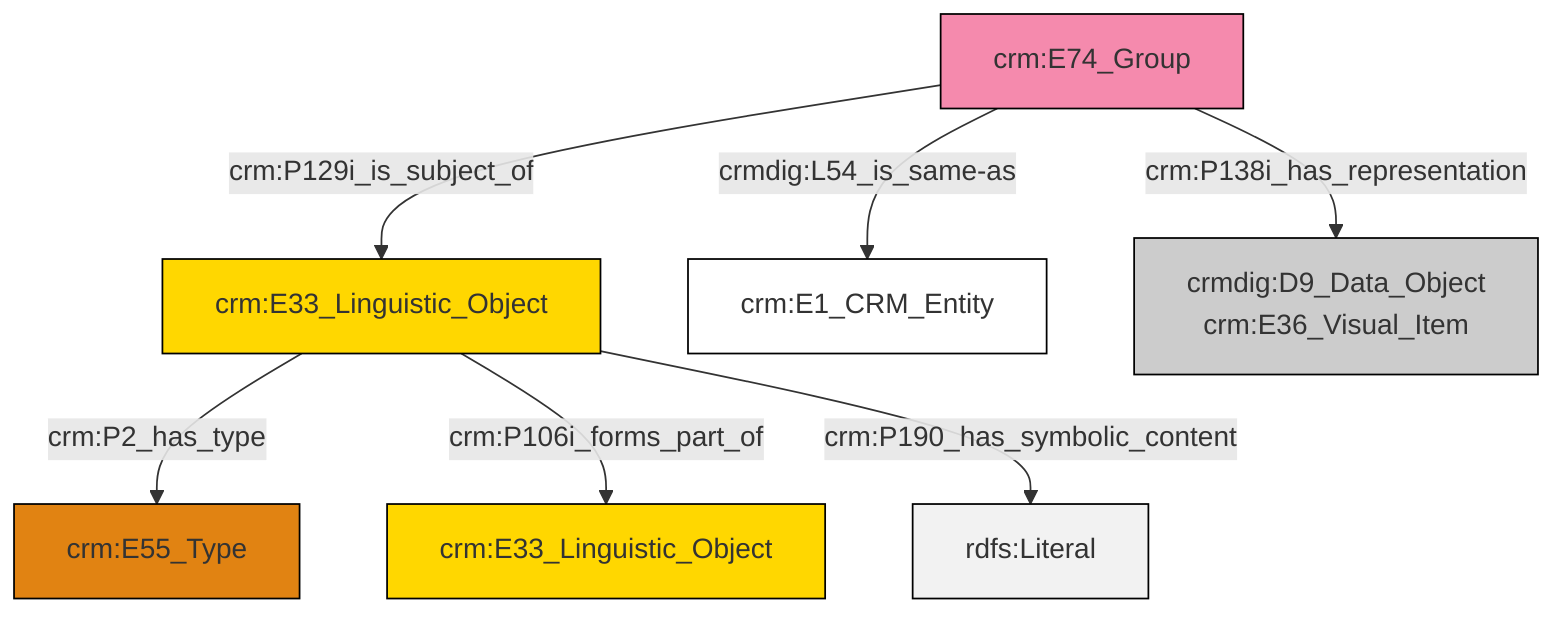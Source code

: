 graph TD
classDef Literal fill:#f2f2f2,stroke:#000000;
classDef CRM_Entity fill:#FFFFFF,stroke:#000000;
classDef Temporal_Entity fill:#00C9E6, stroke:#000000;
classDef Type fill:#E18312, stroke:#000000;
classDef Time-Span fill:#2C9C91, stroke:#000000;
classDef Appellation fill:#FFEB7F, stroke:#000000;
classDef Place fill:#008836, stroke:#000000;
classDef Persistent_Item fill:#B266B2, stroke:#000000;
classDef Conceptual_Object fill:#FFD700, stroke:#000000;
classDef Physical_Thing fill:#D2B48C, stroke:#000000;
classDef Actor fill:#f58aad, stroke:#000000;
classDef PC_Classes fill:#4ce600, stroke:#000000;
classDef Multi fill:#cccccc,stroke:#000000;

0["crm:E74_Group"]:::Actor -->|crm:P129i_is_subject_of| 1["crm:E33_Linguistic_Object"]:::Conceptual_Object
0["crm:E74_Group"]:::Actor -->|crmdig:L54_is_same-as| 2["crm:E1_CRM_Entity"]:::CRM_Entity
1["crm:E33_Linguistic_Object"]:::Conceptual_Object -->|crm:P2_has_type| 3["crm:E55_Type"]:::Type
1["crm:E33_Linguistic_Object"]:::Conceptual_Object -->|crm:P106i_forms_part_of| 4["crm:E33_Linguistic_Object"]:::Conceptual_Object
1["crm:E33_Linguistic_Object"]:::Conceptual_Object -->|crm:P190_has_symbolic_content| 13[rdfs:Literal]:::Literal
0["crm:E74_Group"]:::Actor -->|crm:P138i_has_representation| 5["crmdig:D9_Data_Object<br>crm:E36_Visual_Item"]:::Multi